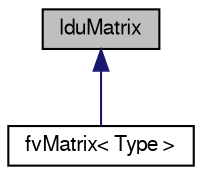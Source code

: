 digraph "lduMatrix"
{
  bgcolor="transparent";
  edge [fontname="FreeSans",fontsize="10",labelfontname="FreeSans",labelfontsize="10"];
  node [fontname="FreeSans",fontsize="10",shape=record];
  Node0 [label="lduMatrix",height=0.2,width=0.4,color="black", fillcolor="grey75", style="filled", fontcolor="black"];
  Node0 -> Node1 [dir="back",color="midnightblue",fontsize="10",style="solid",fontname="FreeSans"];
  Node1 [label="fvMatrix\< Type \>",height=0.2,width=0.4,color="black",URL="$a22358.html",tooltip="A special matrix type and solver, designed for finite volume solutions of scalar equations. Face addressing is used to make all matrix assembly and solution loops vectorise. "];
}
